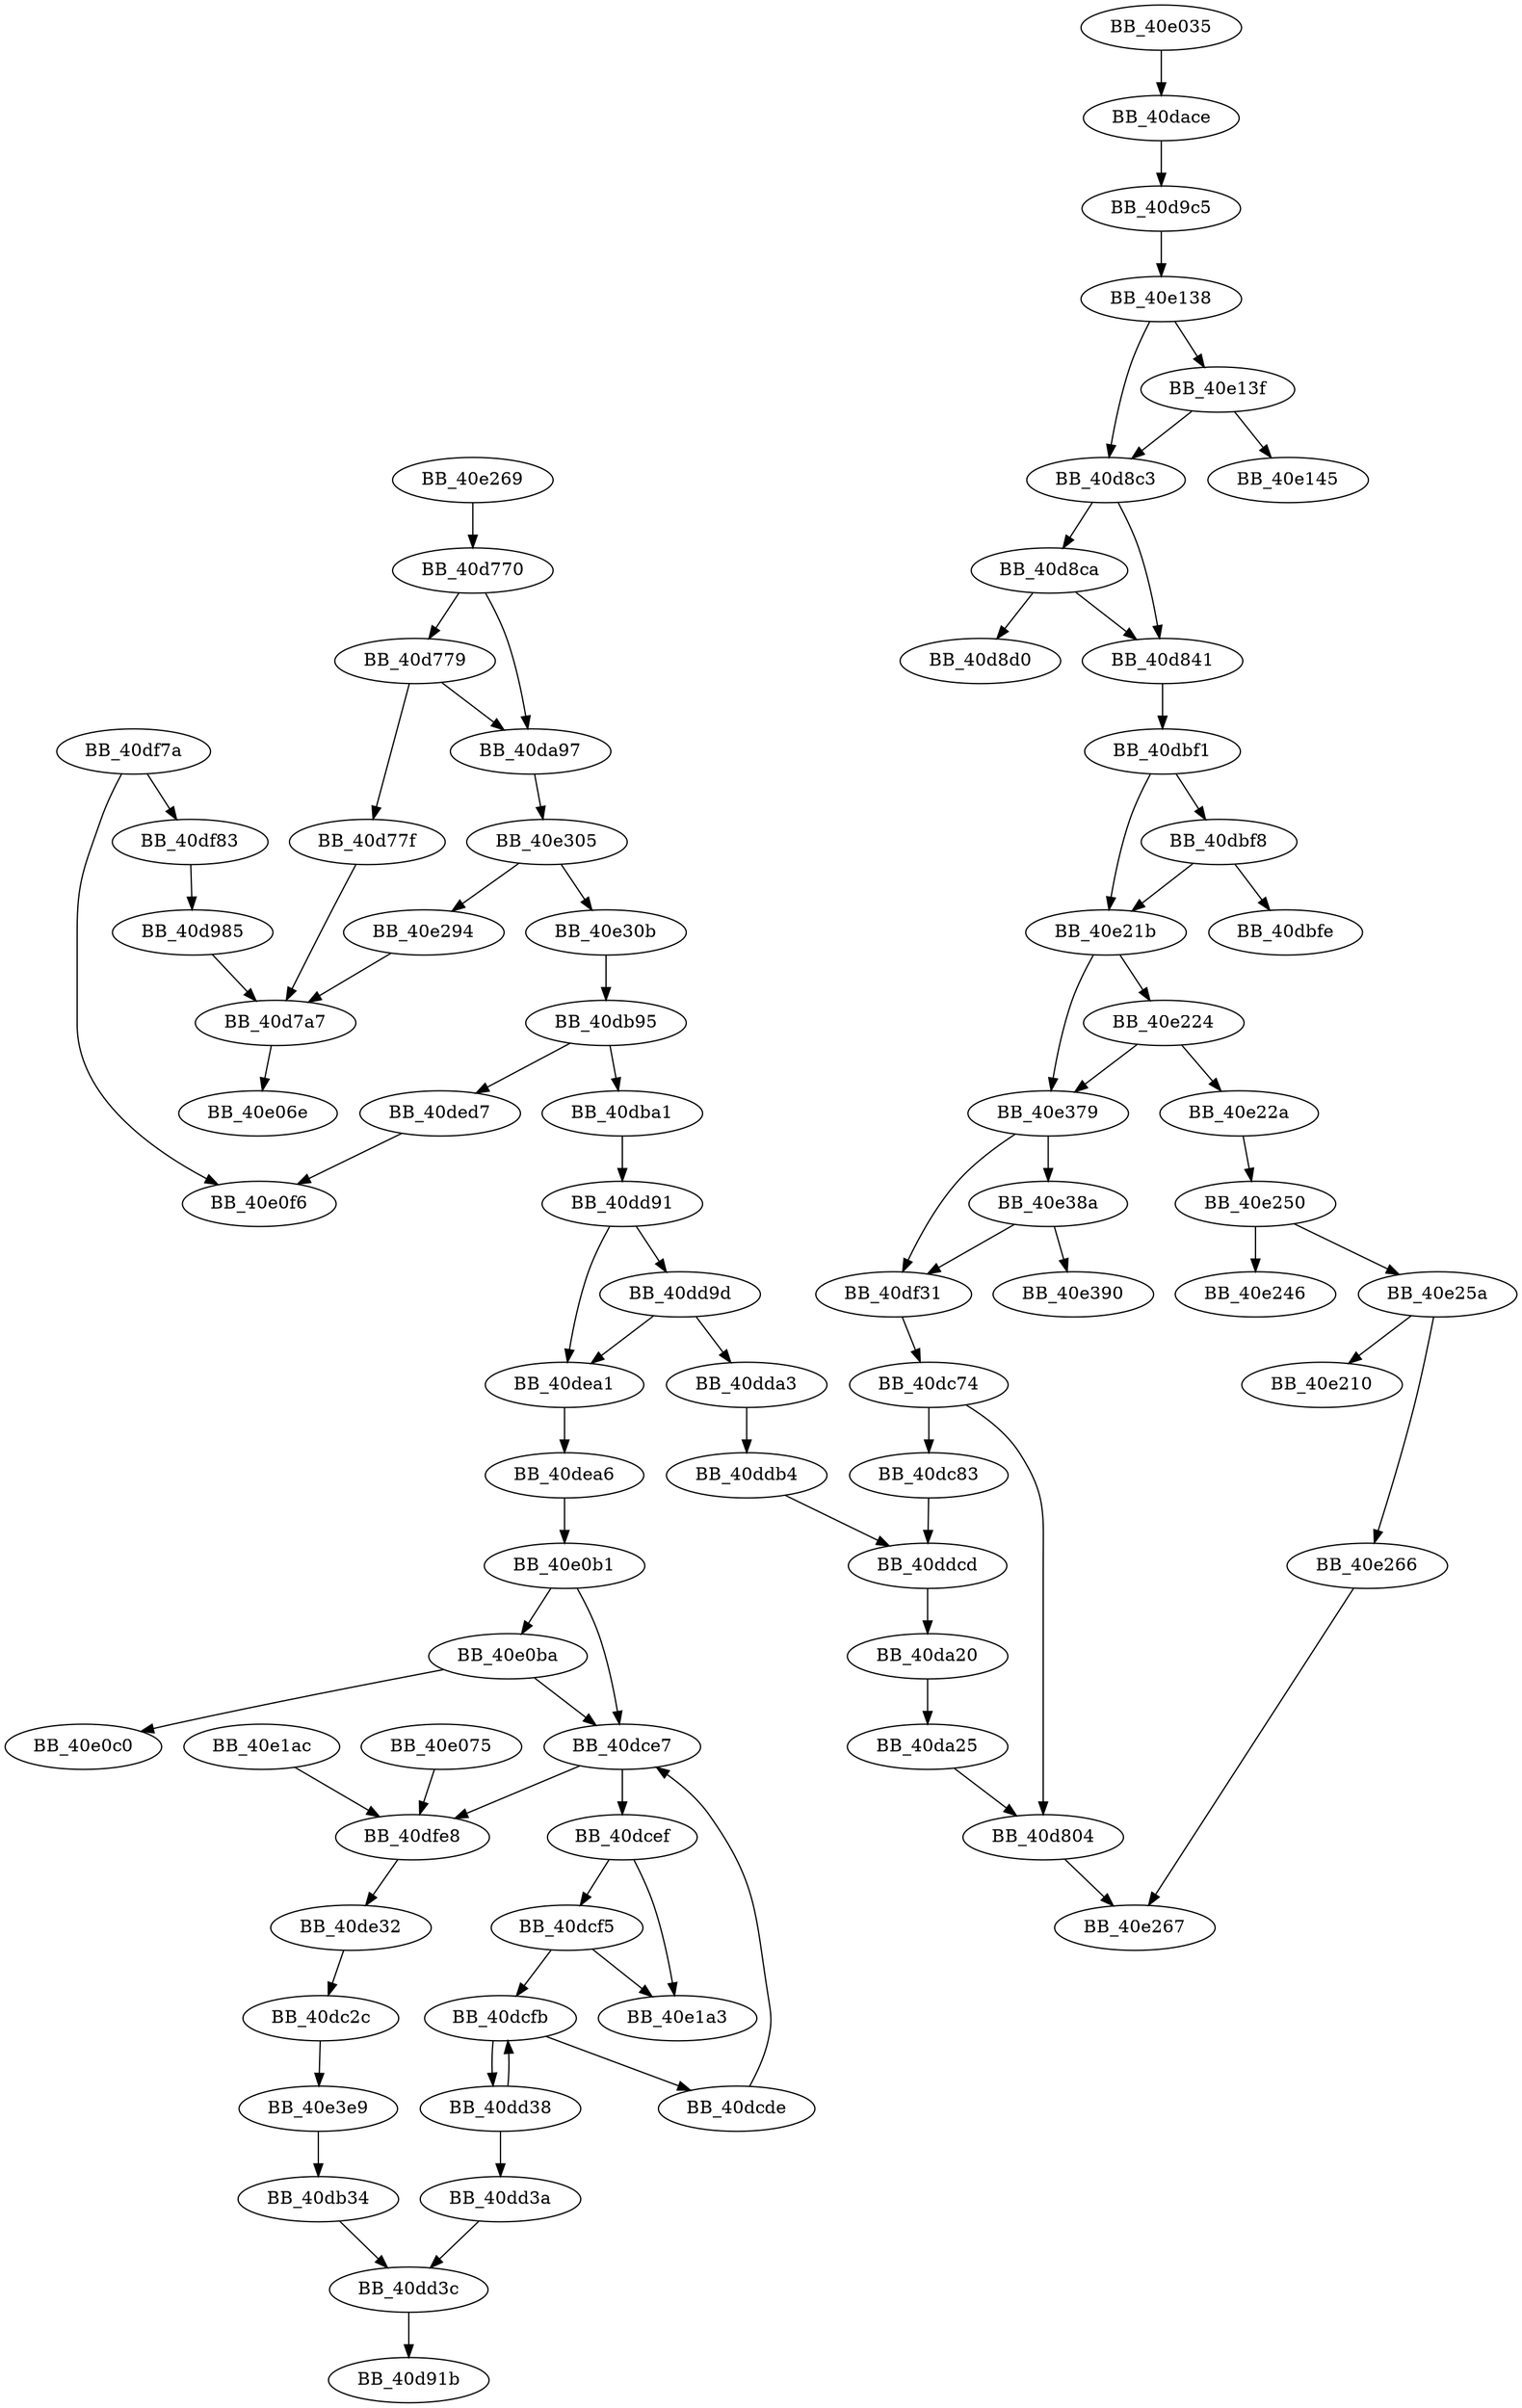 DiGraph sub_40E035{
BB_40d770->BB_40d779
BB_40d770->BB_40da97
BB_40d779->BB_40d77f
BB_40d779->BB_40da97
BB_40d77f->BB_40d7a7
BB_40d7a7->BB_40e06e
BB_40d804->BB_40e267
BB_40d841->BB_40dbf1
BB_40d8c3->BB_40d841
BB_40d8c3->BB_40d8ca
BB_40d8ca->BB_40d841
BB_40d8ca->BB_40d8d0
BB_40d985->BB_40d7a7
BB_40d9c5->BB_40e138
BB_40da20->BB_40da25
BB_40da25->BB_40d804
BB_40da97->BB_40e305
BB_40dace->BB_40d9c5
BB_40db34->BB_40dd3c
BB_40db95->BB_40dba1
BB_40db95->BB_40ded7
BB_40dba1->BB_40dd91
BB_40dbf1->BB_40dbf8
BB_40dbf1->BB_40e21b
BB_40dbf8->BB_40dbfe
BB_40dbf8->BB_40e21b
BB_40dc2c->BB_40e3e9
BB_40dc74->BB_40d804
BB_40dc74->BB_40dc83
BB_40dc83->BB_40ddcd
BB_40dcde->BB_40dce7
BB_40dce7->BB_40dcef
BB_40dce7->BB_40dfe8
BB_40dcef->BB_40dcf5
BB_40dcef->BB_40e1a3
BB_40dcf5->BB_40dcfb
BB_40dcf5->BB_40e1a3
BB_40dcfb->BB_40dcde
BB_40dcfb->BB_40dd38
BB_40dd38->BB_40dcfb
BB_40dd38->BB_40dd3a
BB_40dd3a->BB_40dd3c
BB_40dd3c->BB_40d91b
BB_40dd91->BB_40dd9d
BB_40dd91->BB_40dea1
BB_40dd9d->BB_40dda3
BB_40dd9d->BB_40dea1
BB_40dda3->BB_40ddb4
BB_40ddb4->BB_40ddcd
BB_40ddcd->BB_40da20
BB_40de32->BB_40dc2c
BB_40dea1->BB_40dea6
BB_40dea6->BB_40e0b1
BB_40ded7->BB_40e0f6
BB_40df31->BB_40dc74
BB_40df7a->BB_40df83
BB_40df7a->BB_40e0f6
BB_40df83->BB_40d985
BB_40dfe8->BB_40de32
BB_40e035->BB_40dace
BB_40e075->BB_40dfe8
BB_40e0b1->BB_40dce7
BB_40e0b1->BB_40e0ba
BB_40e0ba->BB_40dce7
BB_40e0ba->BB_40e0c0
BB_40e138->BB_40d8c3
BB_40e138->BB_40e13f
BB_40e13f->BB_40d8c3
BB_40e13f->BB_40e145
BB_40e1ac->BB_40dfe8
BB_40e21b->BB_40e224
BB_40e21b->BB_40e379
BB_40e224->BB_40e22a
BB_40e224->BB_40e379
BB_40e22a->BB_40e250
BB_40e250->BB_40e246
BB_40e250->BB_40e25a
BB_40e25a->BB_40e210
BB_40e25a->BB_40e266
BB_40e266->BB_40e267
BB_40e269->BB_40d770
BB_40e294->BB_40d7a7
BB_40e305->BB_40e294
BB_40e305->BB_40e30b
BB_40e30b->BB_40db95
BB_40e379->BB_40df31
BB_40e379->BB_40e38a
BB_40e38a->BB_40df31
BB_40e38a->BB_40e390
BB_40e3e9->BB_40db34
}
